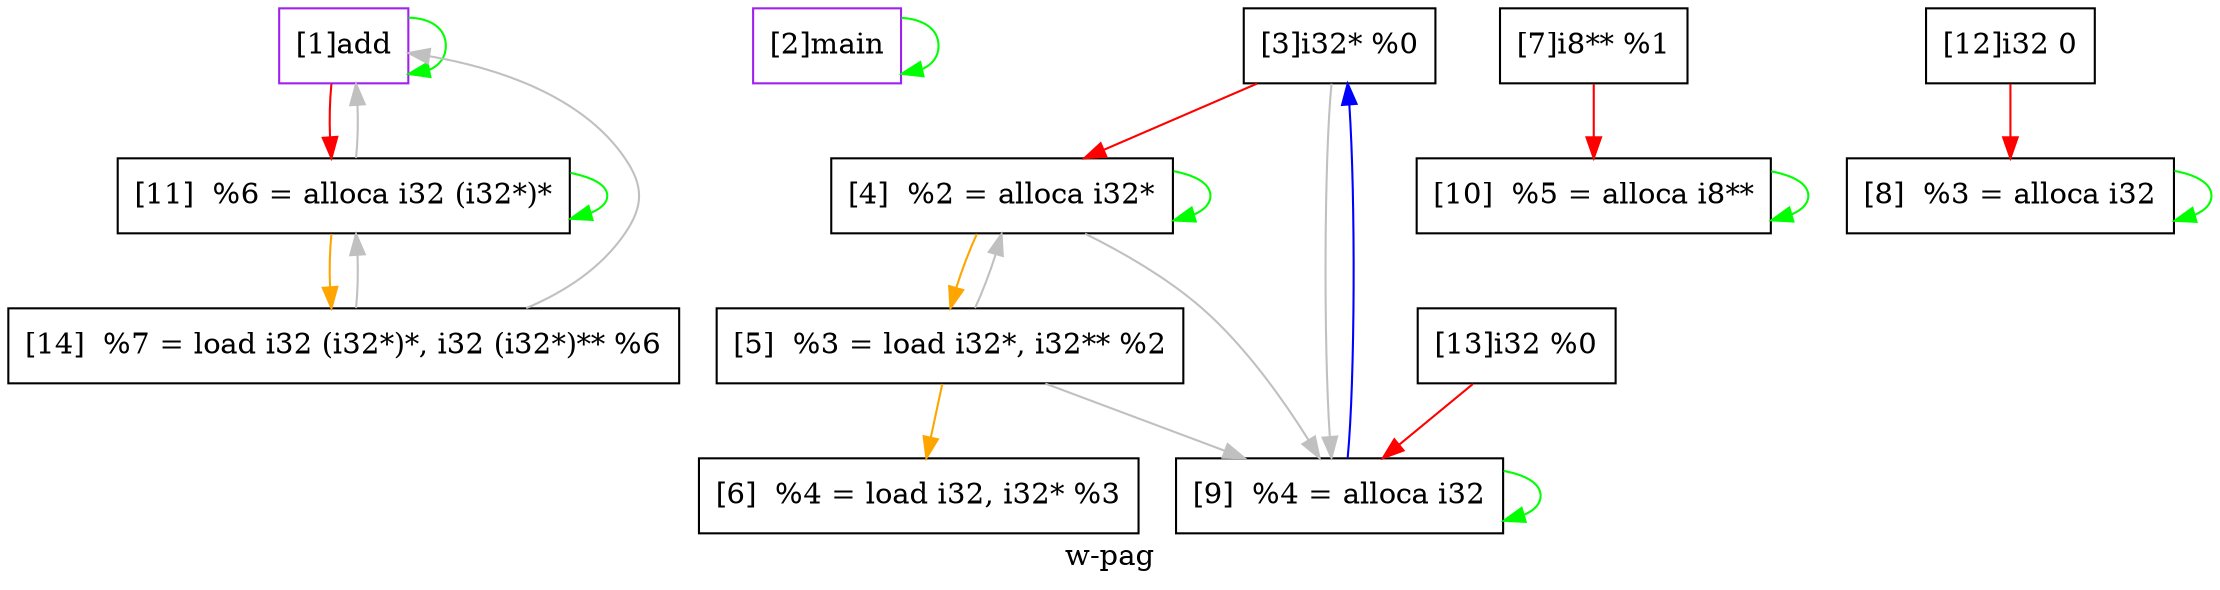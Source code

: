 digraph "w-pag"{
	label="w-pag";


	// Define the nodes
	N1 [shape=rectangle, color=purple,label="[1]add"];
	N2 [shape=rectangle, color=purple,label="[2]main"];
	N3 [shape=rectangle, color=black,label="[3]i32* %0"];
	N4 [shape=rectangle, color=black,label="[4]  %2 = alloca i32*"];
	N5 [shape=rectangle, color=black,label="[5]  %3 = load i32*, i32** %2"];
	N6 [shape=rectangle, color=black,label="[6]  %4 = load i32, i32* %3"];
	N7 [shape=rectangle, color=black,label="[7]i8** %1"];
	N8 [shape=rectangle, color=black,label="[8]  %3 = alloca i32"];
	N9 [shape=rectangle, color=black,label="[9]  %4 = alloca i32"];
	N10 [shape=rectangle, color=black,label="[10]  %5 = alloca i8**"];
	N11 [shape=rectangle, color=black,label="[11]  %6 = alloca i32 (i32*)*"];
	N12 [shape=rectangle, color=black,label="[12]i32 0"];
	N13 [shape=rectangle, color=black,label="[13]i32 %0"];
	N14 [shape=rectangle, color=black,label="[14]  %7 = load i32 (i32*)*, i32 (i32*)** %6"];


	// Define the edges
	N1 -> N1[color=green,label=""];
	N1 -> N11[color=red,label=""];
	N2 -> N2[color=green,label=""];
	N3 -> N4[color=red,label=""];
	N3 -> N9[color=grey,label=""];
	N4 -> N4[color=green,label=""];
	N4 -> N5[color=orange,label=""];
	N4 -> N9[color=grey,label=""];
	N5 -> N4[color=grey,label=""];
	N5 -> N6[color=orange,label=""];
	N5 -> N9[color=grey,label=""];
	N7 -> N10[color=red,label=""];
	N8 -> N8[color=green,label=""];
	N9 -> N3[color=blue,label=""];
	N9 -> N9[color=green,label=""];
	N10 -> N10[color=green,label=""];
	N11 -> N1[color=grey,label=""];
	N11 -> N11[color=green,label=""];
	N11 -> N14[color=orange,label=""];
	N12 -> N8[color=red,label=""];
	N13 -> N9[color=red,label=""];
	N14 -> N1[color=grey,label=""];
	N14 -> N11[color=grey,label=""];
}
